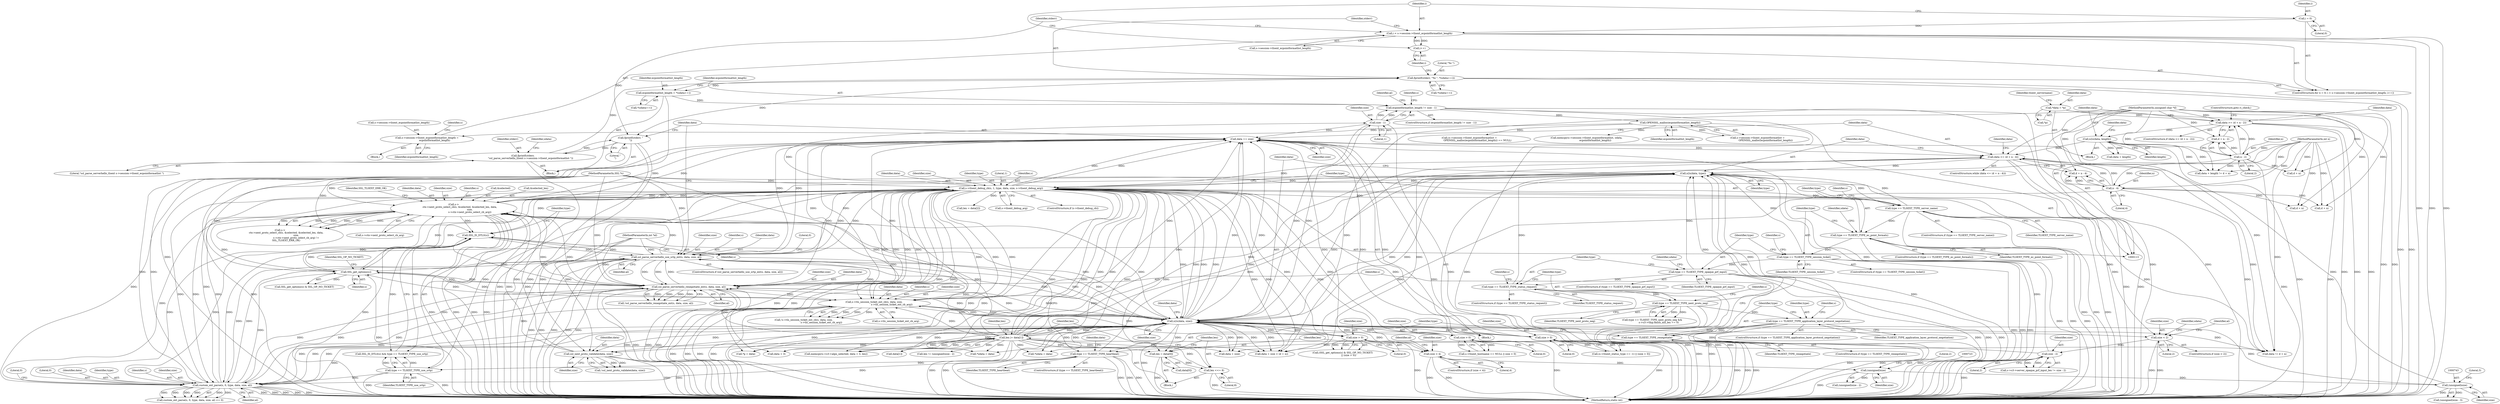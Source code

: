 digraph "0_openssl_a004e72b95835136d3f1ea90517f706c24c03da7_4@pointer" {
"1000368" [label="(Call,i < s->session->tlsext_ecpointformatlist_length)"];
"1000375" [label="(Call,i++)"];
"1000368" [label="(Call,i < s->session->tlsext_ecpointformatlist_length)"];
"1000365" [label="(Call,i = 0)"];
"1000339" [label="(Call,s->session->tlsext_ecpointformatlist_length =\n                    ecpointformatlist_length)"];
"1000329" [label="(Call,OPENSSL_malloc(ecpointformatlist_length))"];
"1000282" [label="(Call,ecpointformatlist_length != size - 1)"];
"1000276" [label="(Call,ecpointformatlist_length = *(sdata++))"];
"1000377" [label="(Call,fprintf(stderr, \"%i \", *(sdata++)))"];
"1000354" [label="(Call,fprintf(stderr,\n                    \"ssl_parse_serverhello_tlsext s->session->tlsext_ecpointformatlist \"))"];
"1000383" [label="(Call,fprintf(stderr, \"\n\"))"];
"1000284" [label="(Call,size - 1)"];
"1000231" [label="(Call,s->tlsext_debug_cb(s, 1, type, data, size, s->tlsext_debug_arg))"];
"1000616" [label="(Call,s->\n                ctx->next_proto_select_cb(s, &selected, &selected_len, data,\n                                          size,\n                                          s->ctx->next_proto_select_cb_arg))"];
"1000869" [label="(Call,ssl_parse_serverhello_use_srtp_ext(s, data, size, al))"];
"1000862" [label="(Call,SSL_IS_DTLS(s))"];
"1000415" [label="(Call,SSL_get_options(s))"];
"1000812" [label="(Call,ssl_parse_serverhello_renegotiate_ext(s, data, size, al))"];
"1000879" [label="(Call,custom_ext_parse(s, 0, type, data, size, al))"];
"1000114" [label="(MethodParameterIn,SSL *s)"];
"1000864" [label="(Call,type == TLSEXT_TYPE_use_srtp)"];
"1000824" [label="(Call,type == TLSEXT_TYPE_heartbeat)"];
"1000806" [label="(Call,type == TLSEXT_TYPE_renegotiate)"];
"1000675" [label="(Call,type == TLSEXT_TYPE_application_layer_protocol_negotiation)"];
"1000572" [label="(Call,type == TLSEXT_TYPE_next_proto_neg)"];
"1000542" [label="(Call,type == TLSEXT_TYPE_status_request)"];
"1000435" [label="(Call,type == TLSEXT_TYPE_opaque_prf_input)"];
"1000388" [label="(Call,type == TLSEXT_TYPE_session_ticket)"];
"1000267" [label="(Call,type == TLSEXT_TYPE_ec_point_formats)"];
"1000241" [label="(Call,type == TLSEXT_TYPE_server_name)"];
"1000212" [label="(Call,n2s(data, type))"];
"1000204" [label="(Call,data <= (d + n - 4))"];
"1000889" [label="(Call,data += size)"];
"1000252" [label="(Call,size > 0)"];
"1000215" [label="(Call,n2s(data, size))"];
"1000713" [label="(Call,len |= data[1])"];
"1000710" [label="(Call,len <<= 8)"];
"1000705" [label="(Call,len = data[0])"];
"1000742" [label="(Call,(unsigned)size)"];
"1000722" [label="(Call,(unsigned)size)"];
"1000695" [label="(Call,size < 4)"];
"1000398" [label="(Call,s->tls_session_ticket_ext_cb(s, data, size,\n                                              s->tls_session_ticket_ext_cb_arg))"];
"1000554" [label="(Call,size > 0)"];
"1000418" [label="(Call,size > 0)"];
"1000468" [label="(Call,size - 2)"];
"1000444" [label="(Call,size < 2)"];
"1000185" [label="(Call,n2s(data, length))"];
"1000177" [label="(Call,data >= (d + n - 2))"];
"1000124" [label="(Call,*data = *p)"];
"1000116" [label="(MethodParameterIn,unsigned char *d)"];
"1000181" [label="(Call,n - 2)"];
"1000117" [label="(MethodParameterIn,int n)"];
"1000208" [label="(Call,n - 4)"];
"1000118" [label="(MethodParameterIn,int *al)"];
"1000604" [label="(Call,ssl_next_proto_validate(data, size))"];
"1000203" [label="(ControlStructure,while (data <= (d + n - 4)))"];
"1000830" [label="(Identifier,data)"];
"1000339" [label="(Call,s->session->tlsext_ecpointformatlist_length =\n                    ecpointformatlist_length)"];
"1000468" [label="(Call,size - 2)"];
"1000571" [label="(Call,type == TLSEXT_TYPE_next_proto_neg &&\n                 s->s3->tmp.finish_md_len == 0)"];
"1000246" [label="(Call,s->tlsext_hostname == NULL || size > 0)"];
"1000616" [label="(Call,s->\n                ctx->next_proto_select_cb(s, &selected, &selected_len, data,\n                                          size,\n                                          s->ctx->next_proto_select_cb_arg))"];
"1000861" [label="(Call,SSL_IS_DTLS(s) && type == TLSEXT_TYPE_use_srtp)"];
"1000232" [label="(Identifier,s)"];
"1000808" [label="(Identifier,TLSEXT_TYPE_renegotiate)"];
"1000415" [label="(Call,SSL_get_options(s))"];
"1000733" [label="(Call,len = data[2])"];
"1000885" [label="(Identifier,al)"];
"1000358" [label="(Identifier,sdata)"];
"1000555" [label="(Identifier,size)"];
"1000252" [label="(Call,size > 0)"];
"1000369" [label="(Identifier,i)"];
"1000878" [label="(Call,custom_ext_parse(s, 0, type, data, size, al) <= 0)"];
"1000872" [label="(Identifier,size)"];
"1000354" [label="(Call,fprintf(stderr,\n                    \"ssl_parse_serverhello_tlsext s->session->tlsext_ecpointformatlist \"))"];
"1000126" [label="(Call,*p)"];
"1000204" [label="(Call,data <= (d + n - 4))"];
"1000375" [label="(Call,i++)"];
"1000213" [label="(Identifier,data)"];
"1000417" [label="(Identifier,SSL_OP_NO_TICKET)"];
"1000715" [label="(Call,data[1])"];
"1000367" [label="(Literal,0)"];
"1000676" [label="(Identifier,type)"];
"1000243" [label="(Identifier,TLSEXT_TYPE_server_name)"];
"1000215" [label="(Call,n2s(data, size))"];
"1000340" [label="(Call,s->session->tlsext_ecpointformatlist_length)"];
"1000389" [label="(Identifier,type)"];
"1000366" [label="(Identifier,i)"];
"1000745" [label="(Literal,3)"];
"1000282" [label="(Call,ecpointformatlist_length != size - 1)"];
"1000470" [label="(Literal,2)"];
"1000866" [label="(Identifier,TLSEXT_TYPE_use_srtp)"];
"1000455" [label="(Identifier,sdata)"];
"1000868" [label="(ControlStructure,if (ssl_parse_serverhello_use_srtp_ext(s, data, size, al)))"];
"1000572" [label="(Call,type == TLSEXT_TYPE_next_proto_neg)"];
"1000390" [label="(Identifier,TLSEXT_TYPE_session_ticket)"];
"1000719" [label="(Call,len != (unsigned)size - 2)"];
"1000397" [label="(Call,!s->tls_session_ticket_ext_cb(s, data, size,\n                                              s->tls_session_ticket_ext_cb_arg))"];
"1000604" [label="(Call,ssl_next_proto_validate(data, size))"];
"1000713" [label="(Call,len |= data[1])"];
"1000349" [label="(Identifier,s)"];
"1000446" [label="(Literal,2)"];
"1000793" [label="(Call,data + 3)"];
"1000891" [label="(Identifier,size)"];
"1000462" [label="(Call,s->s3->server_opaque_prf_input_len != size - 2)"];
"1000547" [label="(Call,(s->tlsext_status_type == -1) || (size > 0))"];
"1000276" [label="(Call,ecpointformatlist_length = *(sdata++))"];
"1000269" [label="(Identifier,TLSEXT_TYPE_ec_point_formats)"];
"1000620" [label="(Call,&selected_len)"];
"1000268" [label="(Identifier,type)"];
"1000377" [label="(Call,fprintf(stderr, \"%i \", *(sdata++)))"];
"1000721" [label="(Call,(unsigned)size - 2)"];
"1000744" [label="(Identifier,size)"];
"1000114" [label="(MethodParameterIn,SSL *s)"];
"1000714" [label="(Identifier,len)"];
"1000550" [label="(Identifier,s)"];
"1000995" [label="(MethodReturn,static int)"];
"1000183" [label="(Literal,2)"];
"1000284" [label="(Call,size - 1)"];
"1000823" [label="(ControlStructure,if (type == TLSEXT_TYPE_heartbeat))"];
"1000889" [label="(Call,data += size)"];
"1000880" [label="(Identifier,s)"];
"1000712" [label="(Literal,8)"];
"1000176" [label="(ControlStructure,if (data >= (d + n - 2)))"];
"1000815" [label="(Identifier,size)"];
"1000806" [label="(Call,type == TLSEXT_TYPE_renegotiate)"];
"1000574" [label="(Identifier,TLSEXT_TYPE_next_proto_neg)"];
"1000402" [label="(Call,s->tls_session_ticket_ext_cb_arg)"];
"1000814" [label="(Identifier,data)"];
"1000206" [label="(Call,d + n - 4)"];
"1000811" [label="(Call,!ssl_parse_serverhello_renegotiate_ext(s, data, size, al))"];
"1000223" [label="(Call,d + n)"];
"1000400" [label="(Identifier,data)"];
"1000707" [label="(Call,data[0])"];
"1000440" [label="(Call,*sdata = data)"];
"1000864" [label="(Call,type == TLSEXT_TYPE_use_srtp)"];
"1000277" [label="(Identifier,ecpointformatlist_length)"];
"1000235" [label="(Identifier,data)"];
"1000395" [label="(Identifier,s)"];
"1000742" [label="(Call,(unsigned)size)"];
"1000870" [label="(Identifier,s)"];
"1000125" [label="(Identifier,data)"];
"1000237" [label="(Call,s->tlsext_debug_arg)"];
"1000684" [label="(Identifier,s)"];
"1000221" [label="(Identifier,data)"];
"1000543" [label="(Identifier,type)"];
"1000179" [label="(Call,d + n - 2)"];
"1000273" [label="(Identifier,sdata)"];
"1000629" [label="(Identifier,SSL_TLSEXT_ERR_OK)"];
"1000387" [label="(ControlStructure,if (type == TLSEXT_TYPE_session_ticket))"];
"1000701" [label="(Identifier,al)"];
"1000119" [label="(Block,)"];
"1000346" [label="(Call,memcpy(s->session->tlsext_ecpointformatlist, sdata,\n                       ecpointformatlist_length))"];
"1000124" [label="(Call,*data = *p)"];
"1000469" [label="(Identifier,size)"];
"1000725" [label="(Literal,2)"];
"1000177" [label="(Call,data >= (d + n - 2))"];
"1000220" [label="(Call,data + size)"];
"1000434" [label="(ControlStructure,if (type == TLSEXT_TYPE_opaque_prf_input))"];
"1000388" [label="(Call,type == TLSEXT_TYPE_session_ticket)"];
"1000249" [label="(Identifier,s)"];
"1000217" [label="(Identifier,size)"];
"1000695" [label="(Call,size < 4)"];
"1000435" [label="(Call,type == TLSEXT_TYPE_opaque_prf_input)"];
"1000181" [label="(Call,n - 2)"];
"1000894" [label="(Identifier,data)"];
"1000890" [label="(Identifier,data)"];
"1000299" [label="(Block,)"];
"1000869" [label="(Call,ssl_parse_serverhello_use_srtp_ext(s, data, size, al))"];
"1000542" [label="(Call,type == TLSEXT_TYPE_status_request)"];
"1000862" [label="(Call,SSL_IS_DTLS(s))"];
"1000290" [label="(Identifier,al)"];
"1000385" [label="(Literal,\"\n\")"];
"1000286" [label="(Literal,1)"];
"1000236" [label="(Identifier,size)"];
"1000267" [label="(Call,type == TLSEXT_TYPE_ec_point_formats)"];
"1000741" [label="(Call,(unsigned)size - 3)"];
"1000443" [label="(ControlStructure,if (size < 2))"];
"1000603" [label="(Call,!ssl_next_proto_validate(data, size))"];
"1000368" [label="(Call,i < s->session->tlsext_ecpointformatlist_length)"];
"1000270" [label="(Block,)"];
"1000418" [label="(Call,size > 0)"];
"1000886" [label="(Literal,0)"];
"1000807" [label="(Identifier,type)"];
"1000384" [label="(Identifier,stderr)"];
"1000191" [label="(Identifier,data)"];
"1000622" [label="(Identifier,data)"];
"1000450" [label="(Identifier,al)"];
"1000210" [label="(Literal,4)"];
"1000219" [label="(Call,data + size > (d + n))"];
"1000399" [label="(Identifier,s)"];
"1000623" [label="(Identifier,size)"];
"1000383" [label="(Call,fprintf(stderr, \"\n\"))"];
"1000816" [label="(Identifier,al)"];
"1000825" [label="(Identifier,type)"];
"1000710" [label="(Call,len <<= 8)"];
"1000356" [label="(Literal,\"ssl_parse_serverhello_tlsext s->session->tlsext_ecpointformatlist \")"];
"1000297" [label="(Identifier,s)"];
"1000116" [label="(MethodParameterIn,unsigned char *d)"];
"1000285" [label="(Identifier,size)"];
"1000705" [label="(Call,len = data[0])"];
"1000674" [label="(ControlStructure,if (type == TLSEXT_TYPE_application_layer_protocol_negotiation))"];
"1000401" [label="(Identifier,size)"];
"1000398" [label="(Call,s->tls_session_ticket_ext_cb(s, data, size,\n                                              s->tls_session_ticket_ext_cb_arg))"];
"1000184" [label="(ControlStructure,goto ri_check;)"];
"1000871" [label="(Identifier,data)"];
"1000231" [label="(Call,s->tlsext_debug_cb(s, 1, type, data, size, s->tlsext_debug_arg))"];
"1000893" [label="(Call,data != d + n)"];
"1000675" [label="(Call,type == TLSEXT_TYPE_application_layer_protocol_negotiation)"];
"1000722" [label="(Call,(unsigned)size)"];
"1000208" [label="(Call,n - 4)"];
"1000884" [label="(Identifier,size)"];
"1000254" [label="(Literal,0)"];
"1000437" [label="(Identifier,TLSEXT_TYPE_opaque_prf_input)"];
"1000234" [label="(Identifier,type)"];
"1000345" [label="(Identifier,ecpointformatlist_length)"];
"1000117" [label="(MethodParameterIn,int n)"];
"1000380" [label="(Call,*(sdata++))"];
"1000182" [label="(Identifier,n)"];
"1000211" [label="(Block,)"];
"1000209" [label="(Identifier,n)"];
"1000881" [label="(Literal,0)"];
"1000414" [label="(Call,SSL_get_options(s) & SSL_OP_NO_TICKET)"];
"1000875" [label="(Literal,0)"];
"1000697" [label="(Literal,4)"];
"1000330" [label="(Identifier,ecpointformatlist_length)"];
"1000606" [label="(Identifier,size)"];
"1000617" [label="(Identifier,s)"];
"1000419" [label="(Identifier,size)"];
"1000579" [label="(Identifier,s)"];
"1000376" [label="(Identifier,i)"];
"1000365" [label="(Call,i = 0)"];
"1000118" [label="(MethodParameterIn,int *al)"];
"1000544" [label="(Identifier,TLSEXT_TYPE_status_request)"];
"1000378" [label="(Identifier,stderr)"];
"1000329" [label="(Call,OPENSSL_malloc(ecpointformatlist_length))"];
"1000678" [label="(Block,)"];
"1000193" [label="(Call,d + n)"];
"1000883" [label="(Identifier,data)"];
"1000186" [label="(Identifier,data)"];
"1000283" [label="(Identifier,ecpointformatlist_length)"];
"1000556" [label="(Literal,0)"];
"1000205" [label="(Identifier,data)"];
"1000190" [label="(Call,data + length)"];
"1000178" [label="(Identifier,data)"];
"1000624" [label="(Call,s->ctx->next_proto_select_cb_arg)"];
"1000824" [label="(Call,type == TLSEXT_TYPE_heartbeat)"];
"1000805" [label="(ControlStructure,if (type == TLSEXT_TYPE_renegotiate))"];
"1000278" [label="(Call,*(sdata++))"];
"1000216" [label="(Identifier,data)"];
"1000706" [label="(Identifier,len)"];
"1000355" [label="(Identifier,stderr)"];
"1000233" [label="(Literal,1)"];
"1000130" [label="(Identifier,tlsext_servername)"];
"1000720" [label="(Identifier,len)"];
"1000444" [label="(Call,size < 2)"];
"1000863" [label="(Identifier,s)"];
"1000554" [label="(Call,size > 0)"];
"1000826" [label="(Identifier,TLSEXT_TYPE_heartbeat)"];
"1000961" [label="(Call,*p = data)"];
"1000787" [label="(Call,memcpy(s->s3->alpn_selected, data + 3, len))"];
"1000240" [label="(ControlStructure,if (type == TLSEXT_TYPE_server_name))"];
"1000323" [label="(Call,s->session->tlsext_ecpointformatlist =\n                     OPENSSL_malloc(ecpointformatlist_length))"];
"1000605" [label="(Identifier,data)"];
"1000416" [label="(Identifier,s)"];
"1000379" [label="(Literal,\"%i \")"];
"1000441" [label="(Identifier,sdata)"];
"1000185" [label="(Call,n2s(data, length))"];
"1000865" [label="(Identifier,type)"];
"1000724" [label="(Identifier,size)"];
"1000322" [label="(Call,(s->session->tlsext_ecpointformatlist =\n                     OPENSSL_malloc(ecpointformatlist_length)) == NULL)"];
"1000812" [label="(Call,ssl_parse_serverhello_renegotiate_ext(s, data, size, al))"];
"1000242" [label="(Identifier,type)"];
"1000573" [label="(Identifier,type)"];
"1000189" [label="(Call,data + length != d + n)"];
"1000241" [label="(Call,type == TLSEXT_TYPE_server_name)"];
"1000227" [label="(ControlStructure,if (s->tlsext_debug_cb))"];
"1000711" [label="(Identifier,len)"];
"1000882" [label="(Identifier,type)"];
"1000541" [label="(ControlStructure,if (type == TLSEXT_TYPE_status_request))"];
"1000615" [label="(Call,s->\n                ctx->next_proto_select_cb(s, &selected, &selected_len, data,\n                                          size,\n                                          s->ctx->next_proto_select_cb_arg) !=\n                SSL_TLSEXT_ERR_OK)"];
"1000212" [label="(Call,n2s(data, type))"];
"1000677" [label="(Identifier,TLSEXT_TYPE_application_layer_protocol_negotiation)"];
"1000364" [label="(ControlStructure,for (i = 0; i < s->session->tlsext_ecpointformatlist_length; i++))"];
"1000253" [label="(Identifier,size)"];
"1000413" [label="(Call,(SSL_get_options(s) & SSL_OP_NO_TICKET)\n                || (size > 0))"];
"1000694" [label="(ControlStructure,if (size < 4))"];
"1000813" [label="(Identifier,s)"];
"1000272" [label="(Call,*sdata = data)"];
"1000879" [label="(Call,custom_ext_parse(s, 0, type, data, size, al))"];
"1000445" [label="(Identifier,size)"];
"1000618" [label="(Call,&selected)"];
"1000873" [label="(Identifier,al)"];
"1000266" [label="(ControlStructure,if (type == TLSEXT_TYPE_ec_point_formats))"];
"1000214" [label="(Identifier,type)"];
"1000895" [label="(Call,d + n)"];
"1000696" [label="(Identifier,size)"];
"1000420" [label="(Literal,0)"];
"1000187" [label="(Identifier,length)"];
"1000436" [label="(Identifier,type)"];
"1000370" [label="(Call,s->session->tlsext_ecpointformatlist_length)"];
"1000281" [label="(ControlStructure,if (ecpointformatlist_length != size - 1))"];
"1000368" -> "1000364"  [label="AST: "];
"1000368" -> "1000370"  [label="CFG: "];
"1000369" -> "1000368"  [label="AST: "];
"1000370" -> "1000368"  [label="AST: "];
"1000378" -> "1000368"  [label="CFG: "];
"1000384" -> "1000368"  [label="CFG: "];
"1000368" -> "1000995"  [label="DDG: "];
"1000368" -> "1000995"  [label="DDG: "];
"1000368" -> "1000995"  [label="DDG: "];
"1000375" -> "1000368"  [label="DDG: "];
"1000365" -> "1000368"  [label="DDG: "];
"1000339" -> "1000368"  [label="DDG: "];
"1000368" -> "1000375"  [label="DDG: "];
"1000375" -> "1000364"  [label="AST: "];
"1000375" -> "1000376"  [label="CFG: "];
"1000376" -> "1000375"  [label="AST: "];
"1000369" -> "1000375"  [label="CFG: "];
"1000365" -> "1000364"  [label="AST: "];
"1000365" -> "1000367"  [label="CFG: "];
"1000366" -> "1000365"  [label="AST: "];
"1000367" -> "1000365"  [label="AST: "];
"1000369" -> "1000365"  [label="CFG: "];
"1000339" -> "1000299"  [label="AST: "];
"1000339" -> "1000345"  [label="CFG: "];
"1000340" -> "1000339"  [label="AST: "];
"1000345" -> "1000339"  [label="AST: "];
"1000349" -> "1000339"  [label="CFG: "];
"1000329" -> "1000339"  [label="DDG: "];
"1000329" -> "1000323"  [label="AST: "];
"1000329" -> "1000330"  [label="CFG: "];
"1000330" -> "1000329"  [label="AST: "];
"1000323" -> "1000329"  [label="CFG: "];
"1000329" -> "1000995"  [label="DDG: "];
"1000329" -> "1000322"  [label="DDG: "];
"1000329" -> "1000323"  [label="DDG: "];
"1000282" -> "1000329"  [label="DDG: "];
"1000329" -> "1000346"  [label="DDG: "];
"1000282" -> "1000281"  [label="AST: "];
"1000282" -> "1000284"  [label="CFG: "];
"1000283" -> "1000282"  [label="AST: "];
"1000284" -> "1000282"  [label="AST: "];
"1000290" -> "1000282"  [label="CFG: "];
"1000297" -> "1000282"  [label="CFG: "];
"1000282" -> "1000995"  [label="DDG: "];
"1000282" -> "1000995"  [label="DDG: "];
"1000282" -> "1000995"  [label="DDG: "];
"1000276" -> "1000282"  [label="DDG: "];
"1000284" -> "1000282"  [label="DDG: "];
"1000284" -> "1000282"  [label="DDG: "];
"1000276" -> "1000270"  [label="AST: "];
"1000276" -> "1000278"  [label="CFG: "];
"1000277" -> "1000276"  [label="AST: "];
"1000278" -> "1000276"  [label="AST: "];
"1000283" -> "1000276"  [label="CFG: "];
"1000276" -> "1000995"  [label="DDG: "];
"1000377" -> "1000276"  [label="DDG: "];
"1000377" -> "1000364"  [label="AST: "];
"1000377" -> "1000380"  [label="CFG: "];
"1000378" -> "1000377"  [label="AST: "];
"1000379" -> "1000377"  [label="AST: "];
"1000380" -> "1000377"  [label="AST: "];
"1000376" -> "1000377"  [label="CFG: "];
"1000377" -> "1000995"  [label="DDG: "];
"1000377" -> "1000995"  [label="DDG: "];
"1000354" -> "1000377"  [label="DDG: "];
"1000377" -> "1000383"  [label="DDG: "];
"1000354" -> "1000270"  [label="AST: "];
"1000354" -> "1000356"  [label="CFG: "];
"1000355" -> "1000354"  [label="AST: "];
"1000356" -> "1000354"  [label="AST: "];
"1000358" -> "1000354"  [label="CFG: "];
"1000354" -> "1000995"  [label="DDG: "];
"1000383" -> "1000354"  [label="DDG: "];
"1000354" -> "1000383"  [label="DDG: "];
"1000383" -> "1000270"  [label="AST: "];
"1000383" -> "1000385"  [label="CFG: "];
"1000384" -> "1000383"  [label="AST: "];
"1000385" -> "1000383"  [label="AST: "];
"1000890" -> "1000383"  [label="CFG: "];
"1000383" -> "1000995"  [label="DDG: "];
"1000383" -> "1000995"  [label="DDG: "];
"1000284" -> "1000286"  [label="CFG: "];
"1000285" -> "1000284"  [label="AST: "];
"1000286" -> "1000284"  [label="AST: "];
"1000284" -> "1000995"  [label="DDG: "];
"1000284" -> "1000215"  [label="DDG: "];
"1000231" -> "1000284"  [label="DDG: "];
"1000215" -> "1000284"  [label="DDG: "];
"1000284" -> "1000889"  [label="DDG: "];
"1000231" -> "1000227"  [label="AST: "];
"1000231" -> "1000237"  [label="CFG: "];
"1000232" -> "1000231"  [label="AST: "];
"1000233" -> "1000231"  [label="AST: "];
"1000234" -> "1000231"  [label="AST: "];
"1000235" -> "1000231"  [label="AST: "];
"1000236" -> "1000231"  [label="AST: "];
"1000237" -> "1000231"  [label="AST: "];
"1000242" -> "1000231"  [label="CFG: "];
"1000231" -> "1000995"  [label="DDG: "];
"1000231" -> "1000995"  [label="DDG: "];
"1000231" -> "1000995"  [label="DDG: "];
"1000231" -> "1000995"  [label="DDG: "];
"1000231" -> "1000995"  [label="DDG: "];
"1000231" -> "1000204"  [label="DDG: "];
"1000231" -> "1000212"  [label="DDG: "];
"1000231" -> "1000215"  [label="DDG: "];
"1000231" -> "1000215"  [label="DDG: "];
"1000231" -> "1000219"  [label="DDG: "];
"1000231" -> "1000220"  [label="DDG: "];
"1000616" -> "1000231"  [label="DDG: "];
"1000869" -> "1000231"  [label="DDG: "];
"1000415" -> "1000231"  [label="DDG: "];
"1000812" -> "1000231"  [label="DDG: "];
"1000879" -> "1000231"  [label="DDG: "];
"1000114" -> "1000231"  [label="DDG: "];
"1000212" -> "1000231"  [label="DDG: "];
"1000713" -> "1000231"  [label="DDG: "];
"1000215" -> "1000231"  [label="DDG: "];
"1000215" -> "1000231"  [label="DDG: "];
"1000231" -> "1000241"  [label="DDG: "];
"1000231" -> "1000252"  [label="DDG: "];
"1000231" -> "1000272"  [label="DDG: "];
"1000231" -> "1000398"  [label="DDG: "];
"1000231" -> "1000398"  [label="DDG: "];
"1000231" -> "1000398"  [label="DDG: "];
"1000231" -> "1000415"  [label="DDG: "];
"1000231" -> "1000418"  [label="DDG: "];
"1000231" -> "1000440"  [label="DDG: "];
"1000231" -> "1000444"  [label="DDG: "];
"1000231" -> "1000554"  [label="DDG: "];
"1000231" -> "1000604"  [label="DDG: "];
"1000231" -> "1000604"  [label="DDG: "];
"1000231" -> "1000616"  [label="DDG: "];
"1000231" -> "1000616"  [label="DDG: "];
"1000231" -> "1000695"  [label="DDG: "];
"1000231" -> "1000705"  [label="DDG: "];
"1000231" -> "1000713"  [label="DDG: "];
"1000231" -> "1000733"  [label="DDG: "];
"1000231" -> "1000787"  [label="DDG: "];
"1000231" -> "1000793"  [label="DDG: "];
"1000231" -> "1000812"  [label="DDG: "];
"1000231" -> "1000812"  [label="DDG: "];
"1000231" -> "1000812"  [label="DDG: "];
"1000231" -> "1000862"  [label="DDG: "];
"1000231" -> "1000869"  [label="DDG: "];
"1000231" -> "1000869"  [label="DDG: "];
"1000231" -> "1000879"  [label="DDG: "];
"1000231" -> "1000879"  [label="DDG: "];
"1000231" -> "1000889"  [label="DDG: "];
"1000231" -> "1000889"  [label="DDG: "];
"1000231" -> "1000893"  [label="DDG: "];
"1000231" -> "1000961"  [label="DDG: "];
"1000616" -> "1000615"  [label="AST: "];
"1000616" -> "1000624"  [label="CFG: "];
"1000617" -> "1000616"  [label="AST: "];
"1000618" -> "1000616"  [label="AST: "];
"1000620" -> "1000616"  [label="AST: "];
"1000622" -> "1000616"  [label="AST: "];
"1000623" -> "1000616"  [label="AST: "];
"1000624" -> "1000616"  [label="AST: "];
"1000629" -> "1000616"  [label="CFG: "];
"1000616" -> "1000995"  [label="DDG: "];
"1000616" -> "1000995"  [label="DDG: "];
"1000616" -> "1000995"  [label="DDG: "];
"1000616" -> "1000995"  [label="DDG: "];
"1000616" -> "1000995"  [label="DDG: "];
"1000616" -> "1000995"  [label="DDG: "];
"1000616" -> "1000215"  [label="DDG: "];
"1000616" -> "1000398"  [label="DDG: "];
"1000616" -> "1000415"  [label="DDG: "];
"1000616" -> "1000615"  [label="DDG: "];
"1000616" -> "1000615"  [label="DDG: "];
"1000616" -> "1000615"  [label="DDG: "];
"1000616" -> "1000615"  [label="DDG: "];
"1000616" -> "1000615"  [label="DDG: "];
"1000616" -> "1000615"  [label="DDG: "];
"1000869" -> "1000616"  [label="DDG: "];
"1000415" -> "1000616"  [label="DDG: "];
"1000812" -> "1000616"  [label="DDG: "];
"1000879" -> "1000616"  [label="DDG: "];
"1000114" -> "1000616"  [label="DDG: "];
"1000604" -> "1000616"  [label="DDG: "];
"1000604" -> "1000616"  [label="DDG: "];
"1000713" -> "1000616"  [label="DDG: "];
"1000215" -> "1000616"  [label="DDG: "];
"1000616" -> "1000812"  [label="DDG: "];
"1000616" -> "1000862"  [label="DDG: "];
"1000616" -> "1000889"  [label="DDG: "];
"1000616" -> "1000889"  [label="DDG: "];
"1000869" -> "1000868"  [label="AST: "];
"1000869" -> "1000873"  [label="CFG: "];
"1000870" -> "1000869"  [label="AST: "];
"1000871" -> "1000869"  [label="AST: "];
"1000872" -> "1000869"  [label="AST: "];
"1000873" -> "1000869"  [label="AST: "];
"1000875" -> "1000869"  [label="CFG: "];
"1000890" -> "1000869"  [label="CFG: "];
"1000869" -> "1000995"  [label="DDG: "];
"1000869" -> "1000995"  [label="DDG: "];
"1000869" -> "1000995"  [label="DDG: "];
"1000869" -> "1000995"  [label="DDG: "];
"1000869" -> "1000995"  [label="DDG: "];
"1000869" -> "1000215"  [label="DDG: "];
"1000869" -> "1000398"  [label="DDG: "];
"1000869" -> "1000415"  [label="DDG: "];
"1000869" -> "1000812"  [label="DDG: "];
"1000869" -> "1000812"  [label="DDG: "];
"1000869" -> "1000862"  [label="DDG: "];
"1000862" -> "1000869"  [label="DDG: "];
"1000114" -> "1000869"  [label="DDG: "];
"1000713" -> "1000869"  [label="DDG: "];
"1000215" -> "1000869"  [label="DDG: "];
"1000215" -> "1000869"  [label="DDG: "];
"1000812" -> "1000869"  [label="DDG: "];
"1000879" -> "1000869"  [label="DDG: "];
"1000118" -> "1000869"  [label="DDG: "];
"1000869" -> "1000879"  [label="DDG: "];
"1000869" -> "1000889"  [label="DDG: "];
"1000869" -> "1000889"  [label="DDG: "];
"1000862" -> "1000861"  [label="AST: "];
"1000862" -> "1000863"  [label="CFG: "];
"1000863" -> "1000862"  [label="AST: "];
"1000865" -> "1000862"  [label="CFG: "];
"1000861" -> "1000862"  [label="CFG: "];
"1000862" -> "1000861"  [label="DDG: "];
"1000415" -> "1000862"  [label="DDG: "];
"1000812" -> "1000862"  [label="DDG: "];
"1000879" -> "1000862"  [label="DDG: "];
"1000114" -> "1000862"  [label="DDG: "];
"1000862" -> "1000879"  [label="DDG: "];
"1000415" -> "1000414"  [label="AST: "];
"1000415" -> "1000416"  [label="CFG: "];
"1000416" -> "1000415"  [label="AST: "];
"1000417" -> "1000415"  [label="CFG: "];
"1000415" -> "1000995"  [label="DDG: "];
"1000415" -> "1000398"  [label="DDG: "];
"1000415" -> "1000414"  [label="DDG: "];
"1000812" -> "1000415"  [label="DDG: "];
"1000879" -> "1000415"  [label="DDG: "];
"1000398" -> "1000415"  [label="DDG: "];
"1000114" -> "1000415"  [label="DDG: "];
"1000415" -> "1000812"  [label="DDG: "];
"1000812" -> "1000811"  [label="AST: "];
"1000812" -> "1000816"  [label="CFG: "];
"1000813" -> "1000812"  [label="AST: "];
"1000814" -> "1000812"  [label="AST: "];
"1000815" -> "1000812"  [label="AST: "];
"1000816" -> "1000812"  [label="AST: "];
"1000811" -> "1000812"  [label="CFG: "];
"1000812" -> "1000995"  [label="DDG: "];
"1000812" -> "1000995"  [label="DDG: "];
"1000812" -> "1000995"  [label="DDG: "];
"1000812" -> "1000995"  [label="DDG: "];
"1000812" -> "1000215"  [label="DDG: "];
"1000812" -> "1000398"  [label="DDG: "];
"1000812" -> "1000811"  [label="DDG: "];
"1000812" -> "1000811"  [label="DDG: "];
"1000812" -> "1000811"  [label="DDG: "];
"1000812" -> "1000811"  [label="DDG: "];
"1000879" -> "1000812"  [label="DDG: "];
"1000879" -> "1000812"  [label="DDG: "];
"1000114" -> "1000812"  [label="DDG: "];
"1000713" -> "1000812"  [label="DDG: "];
"1000215" -> "1000812"  [label="DDG: "];
"1000215" -> "1000812"  [label="DDG: "];
"1000118" -> "1000812"  [label="DDG: "];
"1000812" -> "1000879"  [label="DDG: "];
"1000812" -> "1000889"  [label="DDG: "];
"1000812" -> "1000889"  [label="DDG: "];
"1000879" -> "1000878"  [label="AST: "];
"1000879" -> "1000885"  [label="CFG: "];
"1000880" -> "1000879"  [label="AST: "];
"1000881" -> "1000879"  [label="AST: "];
"1000882" -> "1000879"  [label="AST: "];
"1000883" -> "1000879"  [label="AST: "];
"1000884" -> "1000879"  [label="AST: "];
"1000885" -> "1000879"  [label="AST: "];
"1000886" -> "1000879"  [label="CFG: "];
"1000879" -> "1000995"  [label="DDG: "];
"1000879" -> "1000995"  [label="DDG: "];
"1000879" -> "1000995"  [label="DDG: "];
"1000879" -> "1000995"  [label="DDG: "];
"1000879" -> "1000995"  [label="DDG: "];
"1000879" -> "1000212"  [label="DDG: "];
"1000879" -> "1000215"  [label="DDG: "];
"1000879" -> "1000398"  [label="DDG: "];
"1000879" -> "1000878"  [label="DDG: "];
"1000879" -> "1000878"  [label="DDG: "];
"1000879" -> "1000878"  [label="DDG: "];
"1000879" -> "1000878"  [label="DDG: "];
"1000879" -> "1000878"  [label="DDG: "];
"1000879" -> "1000878"  [label="DDG: "];
"1000114" -> "1000879"  [label="DDG: "];
"1000864" -> "1000879"  [label="DDG: "];
"1000824" -> "1000879"  [label="DDG: "];
"1000713" -> "1000879"  [label="DDG: "];
"1000215" -> "1000879"  [label="DDG: "];
"1000215" -> "1000879"  [label="DDG: "];
"1000118" -> "1000879"  [label="DDG: "];
"1000879" -> "1000889"  [label="DDG: "];
"1000879" -> "1000889"  [label="DDG: "];
"1000114" -> "1000113"  [label="AST: "];
"1000114" -> "1000995"  [label="DDG: "];
"1000114" -> "1000398"  [label="DDG: "];
"1000864" -> "1000861"  [label="AST: "];
"1000864" -> "1000866"  [label="CFG: "];
"1000865" -> "1000864"  [label="AST: "];
"1000866" -> "1000864"  [label="AST: "];
"1000861" -> "1000864"  [label="CFG: "];
"1000864" -> "1000995"  [label="DDG: "];
"1000864" -> "1000995"  [label="DDG: "];
"1000864" -> "1000212"  [label="DDG: "];
"1000864" -> "1000861"  [label="DDG: "];
"1000864" -> "1000861"  [label="DDG: "];
"1000824" -> "1000864"  [label="DDG: "];
"1000824" -> "1000823"  [label="AST: "];
"1000824" -> "1000826"  [label="CFG: "];
"1000825" -> "1000824"  [label="AST: "];
"1000826" -> "1000824"  [label="AST: "];
"1000830" -> "1000824"  [label="CFG: "];
"1000863" -> "1000824"  [label="CFG: "];
"1000824" -> "1000995"  [label="DDG: "];
"1000824" -> "1000995"  [label="DDG: "];
"1000824" -> "1000995"  [label="DDG: "];
"1000824" -> "1000212"  [label="DDG: "];
"1000806" -> "1000824"  [label="DDG: "];
"1000806" -> "1000805"  [label="AST: "];
"1000806" -> "1000808"  [label="CFG: "];
"1000807" -> "1000806"  [label="AST: "];
"1000808" -> "1000806"  [label="AST: "];
"1000813" -> "1000806"  [label="CFG: "];
"1000825" -> "1000806"  [label="CFG: "];
"1000806" -> "1000995"  [label="DDG: "];
"1000806" -> "1000995"  [label="DDG: "];
"1000806" -> "1000995"  [label="DDG: "];
"1000806" -> "1000212"  [label="DDG: "];
"1000675" -> "1000806"  [label="DDG: "];
"1000675" -> "1000674"  [label="AST: "];
"1000675" -> "1000677"  [label="CFG: "];
"1000676" -> "1000675"  [label="AST: "];
"1000677" -> "1000675"  [label="AST: "];
"1000684" -> "1000675"  [label="CFG: "];
"1000807" -> "1000675"  [label="CFG: "];
"1000675" -> "1000995"  [label="DDG: "];
"1000675" -> "1000995"  [label="DDG: "];
"1000675" -> "1000995"  [label="DDG: "];
"1000675" -> "1000212"  [label="DDG: "];
"1000572" -> "1000675"  [label="DDG: "];
"1000572" -> "1000571"  [label="AST: "];
"1000572" -> "1000574"  [label="CFG: "];
"1000573" -> "1000572"  [label="AST: "];
"1000574" -> "1000572"  [label="AST: "];
"1000579" -> "1000572"  [label="CFG: "];
"1000571" -> "1000572"  [label="CFG: "];
"1000572" -> "1000995"  [label="DDG: "];
"1000572" -> "1000995"  [label="DDG: "];
"1000572" -> "1000212"  [label="DDG: "];
"1000572" -> "1000571"  [label="DDG: "];
"1000572" -> "1000571"  [label="DDG: "];
"1000542" -> "1000572"  [label="DDG: "];
"1000542" -> "1000541"  [label="AST: "];
"1000542" -> "1000544"  [label="CFG: "];
"1000543" -> "1000542"  [label="AST: "];
"1000544" -> "1000542"  [label="AST: "];
"1000550" -> "1000542"  [label="CFG: "];
"1000573" -> "1000542"  [label="CFG: "];
"1000542" -> "1000995"  [label="DDG: "];
"1000542" -> "1000995"  [label="DDG: "];
"1000542" -> "1000995"  [label="DDG: "];
"1000542" -> "1000212"  [label="DDG: "];
"1000435" -> "1000542"  [label="DDG: "];
"1000435" -> "1000434"  [label="AST: "];
"1000435" -> "1000437"  [label="CFG: "];
"1000436" -> "1000435"  [label="AST: "];
"1000437" -> "1000435"  [label="AST: "];
"1000441" -> "1000435"  [label="CFG: "];
"1000543" -> "1000435"  [label="CFG: "];
"1000435" -> "1000995"  [label="DDG: "];
"1000435" -> "1000995"  [label="DDG: "];
"1000435" -> "1000995"  [label="DDG: "];
"1000435" -> "1000212"  [label="DDG: "];
"1000388" -> "1000435"  [label="DDG: "];
"1000388" -> "1000387"  [label="AST: "];
"1000388" -> "1000390"  [label="CFG: "];
"1000389" -> "1000388"  [label="AST: "];
"1000390" -> "1000388"  [label="AST: "];
"1000395" -> "1000388"  [label="CFG: "];
"1000436" -> "1000388"  [label="CFG: "];
"1000388" -> "1000995"  [label="DDG: "];
"1000388" -> "1000995"  [label="DDG: "];
"1000388" -> "1000995"  [label="DDG: "];
"1000388" -> "1000212"  [label="DDG: "];
"1000267" -> "1000388"  [label="DDG: "];
"1000267" -> "1000266"  [label="AST: "];
"1000267" -> "1000269"  [label="CFG: "];
"1000268" -> "1000267"  [label="AST: "];
"1000269" -> "1000267"  [label="AST: "];
"1000273" -> "1000267"  [label="CFG: "];
"1000389" -> "1000267"  [label="CFG: "];
"1000267" -> "1000995"  [label="DDG: "];
"1000267" -> "1000995"  [label="DDG: "];
"1000267" -> "1000995"  [label="DDG: "];
"1000267" -> "1000212"  [label="DDG: "];
"1000241" -> "1000267"  [label="DDG: "];
"1000241" -> "1000240"  [label="AST: "];
"1000241" -> "1000243"  [label="CFG: "];
"1000242" -> "1000241"  [label="AST: "];
"1000243" -> "1000241"  [label="AST: "];
"1000249" -> "1000241"  [label="CFG: "];
"1000268" -> "1000241"  [label="CFG: "];
"1000241" -> "1000995"  [label="DDG: "];
"1000241" -> "1000995"  [label="DDG: "];
"1000241" -> "1000995"  [label="DDG: "];
"1000241" -> "1000212"  [label="DDG: "];
"1000212" -> "1000241"  [label="DDG: "];
"1000212" -> "1000211"  [label="AST: "];
"1000212" -> "1000214"  [label="CFG: "];
"1000213" -> "1000212"  [label="AST: "];
"1000214" -> "1000212"  [label="AST: "];
"1000216" -> "1000212"  [label="CFG: "];
"1000212" -> "1000995"  [label="DDG: "];
"1000212" -> "1000995"  [label="DDG: "];
"1000204" -> "1000212"  [label="DDG: "];
"1000713" -> "1000212"  [label="DDG: "];
"1000215" -> "1000212"  [label="DDG: "];
"1000212" -> "1000215"  [label="DDG: "];
"1000204" -> "1000203"  [label="AST: "];
"1000204" -> "1000206"  [label="CFG: "];
"1000205" -> "1000204"  [label="AST: "];
"1000206" -> "1000204"  [label="AST: "];
"1000213" -> "1000204"  [label="CFG: "];
"1000894" -> "1000204"  [label="CFG: "];
"1000204" -> "1000995"  [label="DDG: "];
"1000204" -> "1000995"  [label="DDG: "];
"1000889" -> "1000204"  [label="DDG: "];
"1000713" -> "1000204"  [label="DDG: "];
"1000185" -> "1000204"  [label="DDG: "];
"1000215" -> "1000204"  [label="DDG: "];
"1000116" -> "1000204"  [label="DDG: "];
"1000208" -> "1000204"  [label="DDG: "];
"1000208" -> "1000204"  [label="DDG: "];
"1000204" -> "1000893"  [label="DDG: "];
"1000889" -> "1000211"  [label="AST: "];
"1000889" -> "1000891"  [label="CFG: "];
"1000890" -> "1000889"  [label="AST: "];
"1000891" -> "1000889"  [label="AST: "];
"1000205" -> "1000889"  [label="CFG: "];
"1000889" -> "1000995"  [label="DDG: "];
"1000252" -> "1000889"  [label="DDG: "];
"1000742" -> "1000889"  [label="DDG: "];
"1000398" -> "1000889"  [label="DDG: "];
"1000398" -> "1000889"  [label="DDG: "];
"1000554" -> "1000889"  [label="DDG: "];
"1000418" -> "1000889"  [label="DDG: "];
"1000468" -> "1000889"  [label="DDG: "];
"1000215" -> "1000889"  [label="DDG: "];
"1000215" -> "1000889"  [label="DDG: "];
"1000713" -> "1000889"  [label="DDG: "];
"1000252" -> "1000246"  [label="AST: "];
"1000252" -> "1000254"  [label="CFG: "];
"1000253" -> "1000252"  [label="AST: "];
"1000254" -> "1000252"  [label="AST: "];
"1000246" -> "1000252"  [label="CFG: "];
"1000252" -> "1000995"  [label="DDG: "];
"1000252" -> "1000215"  [label="DDG: "];
"1000252" -> "1000246"  [label="DDG: "];
"1000252" -> "1000246"  [label="DDG: "];
"1000215" -> "1000252"  [label="DDG: "];
"1000215" -> "1000211"  [label="AST: "];
"1000215" -> "1000217"  [label="CFG: "];
"1000216" -> "1000215"  [label="AST: "];
"1000217" -> "1000215"  [label="AST: "];
"1000221" -> "1000215"  [label="CFG: "];
"1000215" -> "1000995"  [label="DDG: "];
"1000713" -> "1000215"  [label="DDG: "];
"1000742" -> "1000215"  [label="DDG: "];
"1000398" -> "1000215"  [label="DDG: "];
"1000554" -> "1000215"  [label="DDG: "];
"1000418" -> "1000215"  [label="DDG: "];
"1000468" -> "1000215"  [label="DDG: "];
"1000215" -> "1000219"  [label="DDG: "];
"1000215" -> "1000219"  [label="DDG: "];
"1000215" -> "1000220"  [label="DDG: "];
"1000215" -> "1000220"  [label="DDG: "];
"1000215" -> "1000272"  [label="DDG: "];
"1000215" -> "1000398"  [label="DDG: "];
"1000215" -> "1000398"  [label="DDG: "];
"1000215" -> "1000418"  [label="DDG: "];
"1000215" -> "1000440"  [label="DDG: "];
"1000215" -> "1000444"  [label="DDG: "];
"1000215" -> "1000554"  [label="DDG: "];
"1000215" -> "1000604"  [label="DDG: "];
"1000215" -> "1000604"  [label="DDG: "];
"1000215" -> "1000695"  [label="DDG: "];
"1000215" -> "1000705"  [label="DDG: "];
"1000215" -> "1000713"  [label="DDG: "];
"1000215" -> "1000787"  [label="DDG: "];
"1000215" -> "1000793"  [label="DDG: "];
"1000215" -> "1000893"  [label="DDG: "];
"1000215" -> "1000961"  [label="DDG: "];
"1000713" -> "1000678"  [label="AST: "];
"1000713" -> "1000715"  [label="CFG: "];
"1000714" -> "1000713"  [label="AST: "];
"1000715" -> "1000713"  [label="AST: "];
"1000720" -> "1000713"  [label="CFG: "];
"1000713" -> "1000995"  [label="DDG: "];
"1000713" -> "1000995"  [label="DDG: "];
"1000713" -> "1000219"  [label="DDG: "];
"1000713" -> "1000220"  [label="DDG: "];
"1000713" -> "1000272"  [label="DDG: "];
"1000713" -> "1000398"  [label="DDG: "];
"1000713" -> "1000440"  [label="DDG: "];
"1000713" -> "1000604"  [label="DDG: "];
"1000713" -> "1000705"  [label="DDG: "];
"1000710" -> "1000713"  [label="DDG: "];
"1000713" -> "1000719"  [label="DDG: "];
"1000713" -> "1000787"  [label="DDG: "];
"1000713" -> "1000793"  [label="DDG: "];
"1000713" -> "1000893"  [label="DDG: "];
"1000713" -> "1000961"  [label="DDG: "];
"1000710" -> "1000678"  [label="AST: "];
"1000710" -> "1000712"  [label="CFG: "];
"1000711" -> "1000710"  [label="AST: "];
"1000712" -> "1000710"  [label="AST: "];
"1000714" -> "1000710"  [label="CFG: "];
"1000710" -> "1000995"  [label="DDG: "];
"1000705" -> "1000710"  [label="DDG: "];
"1000705" -> "1000678"  [label="AST: "];
"1000705" -> "1000707"  [label="CFG: "];
"1000706" -> "1000705"  [label="AST: "];
"1000707" -> "1000705"  [label="AST: "];
"1000711" -> "1000705"  [label="CFG: "];
"1000705" -> "1000995"  [label="DDG: "];
"1000742" -> "1000741"  [label="AST: "];
"1000742" -> "1000744"  [label="CFG: "];
"1000743" -> "1000742"  [label="AST: "];
"1000744" -> "1000742"  [label="AST: "];
"1000745" -> "1000742"  [label="CFG: "];
"1000742" -> "1000995"  [label="DDG: "];
"1000742" -> "1000741"  [label="DDG: "];
"1000722" -> "1000742"  [label="DDG: "];
"1000722" -> "1000721"  [label="AST: "];
"1000722" -> "1000724"  [label="CFG: "];
"1000723" -> "1000722"  [label="AST: "];
"1000724" -> "1000722"  [label="AST: "];
"1000725" -> "1000722"  [label="CFG: "];
"1000722" -> "1000995"  [label="DDG: "];
"1000722" -> "1000721"  [label="DDG: "];
"1000695" -> "1000722"  [label="DDG: "];
"1000695" -> "1000694"  [label="AST: "];
"1000695" -> "1000697"  [label="CFG: "];
"1000696" -> "1000695"  [label="AST: "];
"1000697" -> "1000695"  [label="AST: "];
"1000701" -> "1000695"  [label="CFG: "];
"1000706" -> "1000695"  [label="CFG: "];
"1000695" -> "1000995"  [label="DDG: "];
"1000695" -> "1000995"  [label="DDG: "];
"1000398" -> "1000397"  [label="AST: "];
"1000398" -> "1000402"  [label="CFG: "];
"1000399" -> "1000398"  [label="AST: "];
"1000400" -> "1000398"  [label="AST: "];
"1000401" -> "1000398"  [label="AST: "];
"1000402" -> "1000398"  [label="AST: "];
"1000397" -> "1000398"  [label="CFG: "];
"1000398" -> "1000995"  [label="DDG: "];
"1000398" -> "1000995"  [label="DDG: "];
"1000398" -> "1000995"  [label="DDG: "];
"1000398" -> "1000995"  [label="DDG: "];
"1000398" -> "1000397"  [label="DDG: "];
"1000398" -> "1000397"  [label="DDG: "];
"1000398" -> "1000397"  [label="DDG: "];
"1000398" -> "1000397"  [label="DDG: "];
"1000398" -> "1000418"  [label="DDG: "];
"1000554" -> "1000547"  [label="AST: "];
"1000554" -> "1000556"  [label="CFG: "];
"1000555" -> "1000554"  [label="AST: "];
"1000556" -> "1000554"  [label="AST: "];
"1000547" -> "1000554"  [label="CFG: "];
"1000554" -> "1000995"  [label="DDG: "];
"1000554" -> "1000547"  [label="DDG: "];
"1000554" -> "1000547"  [label="DDG: "];
"1000418" -> "1000413"  [label="AST: "];
"1000418" -> "1000420"  [label="CFG: "];
"1000419" -> "1000418"  [label="AST: "];
"1000420" -> "1000418"  [label="AST: "];
"1000413" -> "1000418"  [label="CFG: "];
"1000418" -> "1000995"  [label="DDG: "];
"1000418" -> "1000413"  [label="DDG: "];
"1000418" -> "1000413"  [label="DDG: "];
"1000468" -> "1000462"  [label="AST: "];
"1000468" -> "1000470"  [label="CFG: "];
"1000469" -> "1000468"  [label="AST: "];
"1000470" -> "1000468"  [label="AST: "];
"1000462" -> "1000468"  [label="CFG: "];
"1000468" -> "1000995"  [label="DDG: "];
"1000468" -> "1000462"  [label="DDG: "];
"1000468" -> "1000462"  [label="DDG: "];
"1000444" -> "1000468"  [label="DDG: "];
"1000444" -> "1000443"  [label="AST: "];
"1000444" -> "1000446"  [label="CFG: "];
"1000445" -> "1000444"  [label="AST: "];
"1000446" -> "1000444"  [label="AST: "];
"1000450" -> "1000444"  [label="CFG: "];
"1000455" -> "1000444"  [label="CFG: "];
"1000444" -> "1000995"  [label="DDG: "];
"1000444" -> "1000995"  [label="DDG: "];
"1000185" -> "1000119"  [label="AST: "];
"1000185" -> "1000187"  [label="CFG: "];
"1000186" -> "1000185"  [label="AST: "];
"1000187" -> "1000185"  [label="AST: "];
"1000191" -> "1000185"  [label="CFG: "];
"1000185" -> "1000995"  [label="DDG: "];
"1000177" -> "1000185"  [label="DDG: "];
"1000185" -> "1000189"  [label="DDG: "];
"1000185" -> "1000189"  [label="DDG: "];
"1000185" -> "1000190"  [label="DDG: "];
"1000185" -> "1000190"  [label="DDG: "];
"1000177" -> "1000176"  [label="AST: "];
"1000177" -> "1000179"  [label="CFG: "];
"1000178" -> "1000177"  [label="AST: "];
"1000179" -> "1000177"  [label="AST: "];
"1000184" -> "1000177"  [label="CFG: "];
"1000186" -> "1000177"  [label="CFG: "];
"1000177" -> "1000995"  [label="DDG: "];
"1000177" -> "1000995"  [label="DDG: "];
"1000177" -> "1000995"  [label="DDG: "];
"1000124" -> "1000177"  [label="DDG: "];
"1000116" -> "1000177"  [label="DDG: "];
"1000181" -> "1000177"  [label="DDG: "];
"1000181" -> "1000177"  [label="DDG: "];
"1000124" -> "1000119"  [label="AST: "];
"1000124" -> "1000126"  [label="CFG: "];
"1000125" -> "1000124"  [label="AST: "];
"1000126" -> "1000124"  [label="AST: "];
"1000130" -> "1000124"  [label="CFG: "];
"1000124" -> "1000995"  [label="DDG: "];
"1000116" -> "1000113"  [label="AST: "];
"1000116" -> "1000995"  [label="DDG: "];
"1000116" -> "1000179"  [label="DDG: "];
"1000116" -> "1000189"  [label="DDG: "];
"1000116" -> "1000193"  [label="DDG: "];
"1000116" -> "1000206"  [label="DDG: "];
"1000116" -> "1000219"  [label="DDG: "];
"1000116" -> "1000223"  [label="DDG: "];
"1000116" -> "1000893"  [label="DDG: "];
"1000116" -> "1000895"  [label="DDG: "];
"1000181" -> "1000179"  [label="AST: "];
"1000181" -> "1000183"  [label="CFG: "];
"1000182" -> "1000181"  [label="AST: "];
"1000183" -> "1000181"  [label="AST: "];
"1000179" -> "1000181"  [label="CFG: "];
"1000181" -> "1000995"  [label="DDG: "];
"1000181" -> "1000179"  [label="DDG: "];
"1000181" -> "1000179"  [label="DDG: "];
"1000117" -> "1000181"  [label="DDG: "];
"1000181" -> "1000189"  [label="DDG: "];
"1000181" -> "1000193"  [label="DDG: "];
"1000181" -> "1000208"  [label="DDG: "];
"1000117" -> "1000113"  [label="AST: "];
"1000117" -> "1000995"  [label="DDG: "];
"1000117" -> "1000189"  [label="DDG: "];
"1000117" -> "1000193"  [label="DDG: "];
"1000117" -> "1000208"  [label="DDG: "];
"1000117" -> "1000219"  [label="DDG: "];
"1000117" -> "1000223"  [label="DDG: "];
"1000117" -> "1000893"  [label="DDG: "];
"1000117" -> "1000895"  [label="DDG: "];
"1000208" -> "1000206"  [label="AST: "];
"1000208" -> "1000210"  [label="CFG: "];
"1000209" -> "1000208"  [label="AST: "];
"1000210" -> "1000208"  [label="AST: "];
"1000206" -> "1000208"  [label="CFG: "];
"1000208" -> "1000206"  [label="DDG: "];
"1000208" -> "1000206"  [label="DDG: "];
"1000208" -> "1000219"  [label="DDG: "];
"1000208" -> "1000223"  [label="DDG: "];
"1000208" -> "1000893"  [label="DDG: "];
"1000208" -> "1000895"  [label="DDG: "];
"1000118" -> "1000113"  [label="AST: "];
"1000118" -> "1000995"  [label="DDG: "];
"1000604" -> "1000603"  [label="AST: "];
"1000604" -> "1000606"  [label="CFG: "];
"1000605" -> "1000604"  [label="AST: "];
"1000606" -> "1000604"  [label="AST: "];
"1000603" -> "1000604"  [label="CFG: "];
"1000604" -> "1000995"  [label="DDG: "];
"1000604" -> "1000995"  [label="DDG: "];
"1000604" -> "1000603"  [label="DDG: "];
"1000604" -> "1000603"  [label="DDG: "];
}
